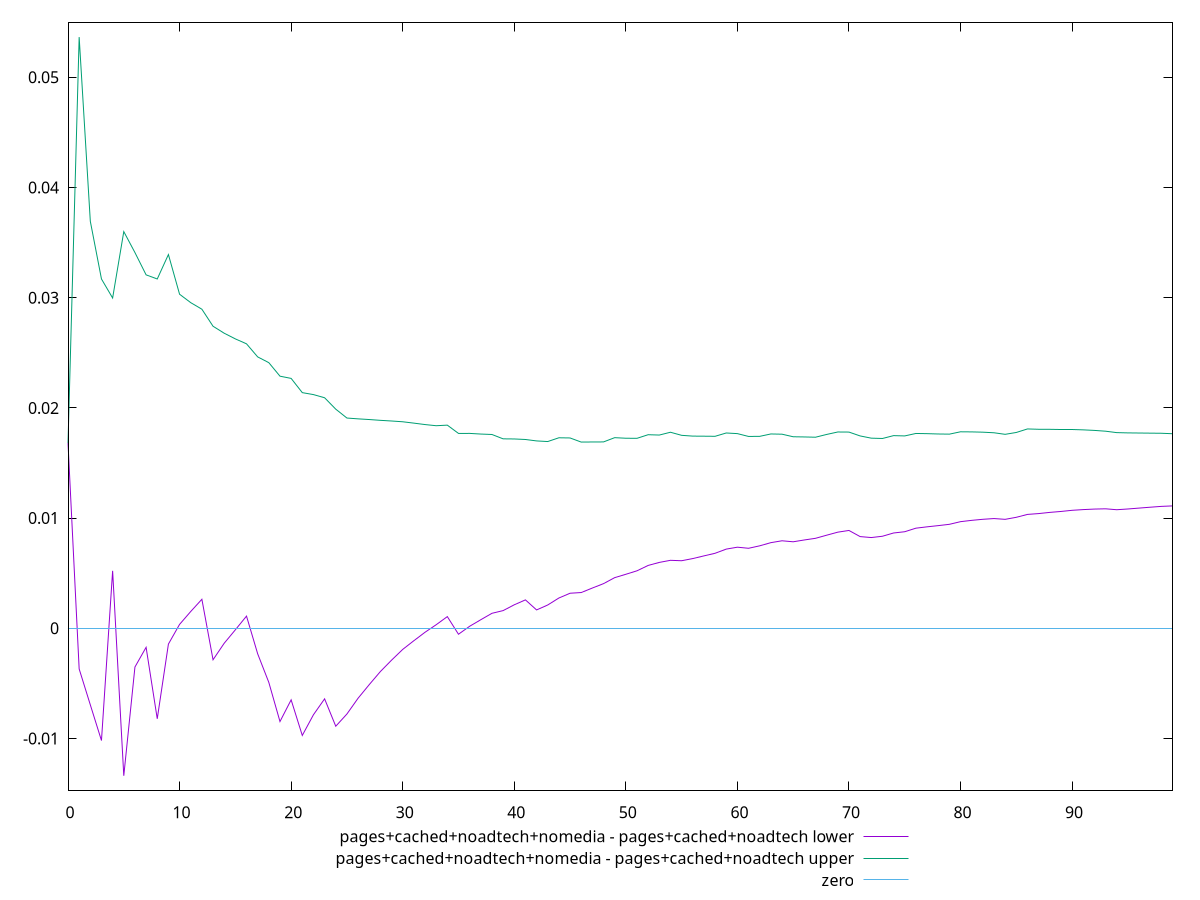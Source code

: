 reset

$pagesCachedNoadtechNomediaPagesCachedNoadtechLower <<EOF
0 0.016811407552024926
1 -0.0036861385878028154
2 -0.006943689699485368
3 -0.010181210637183087
4 0.005214469545176225
5 -0.013379718451748238
6 -0.003509411769481271
7 -0.001723987048151146
8 -0.008207819901648691
9 -0.0014305484312879535
10 0.00035619601375569757
11 0.0015246379693182564
12 0.0026349365198307505
13 -0.0028541988184750556
14 -0.0013556261833396945
15 -0.00013568340247450093
16 0.0011082223903716524
17 -0.002309928234126577
18 -0.004908336055035626
19 -0.00845875698402743
20 -0.006489870838051658
21 -0.009719972339494076
22 -0.007842024444941002
23 -0.0063990368438641
24 -0.008884429785366788
25 -0.007774774717075656
26 -0.006343367197845715
27 -0.005110074831924712
28 -0.003922169759575163
29 -0.002890371448150887
30 -0.001914814104368454
31 -0.0011248340168963176
32 -0.0003592162625743866
33 0.00032494566110521754
34 0.0010623578448317964
35 -0.0005381092042103207
36 0.00018489083665519136
37 0.0007796721290784774
38 0.0013621707338153655
39 0.0016073203027561524
40 0.002135093733022576
41 0.002579845109847126
42 0.0016687875779280862
43 0.002117519793467918
44 0.0027504005132589267
45 0.0031830297787365704
46 0.003245924559434582
47 0.0036557763835190406
48 0.004054083404809834
49 0.004597649756252222
50 0.004902640999144879
51 0.0052182567347152115
52 0.005705171146313734
53 0.005979802317180621
54 0.0061701025773870976
55 0.006131840168401298
56 0.0063288920608342404
57 0.006571533132532116
58 0.006808504741544316
59 0.007187644913225513
60 0.007360585373699264
61 0.0072618280507271435
62 0.007484901561775297
63 0.007772150035825982
64 0.007942507853052798
65 0.007851301477851388
66 0.008016270135123928
67 0.008166361422260616
68 0.008448700405577072
69 0.00872438053207663
70 0.00887967713827841
71 0.00832301745938226
72 0.008235680914073664
73 0.008354112468548891
74 0.008649052074431732
75 0.008764010486725541
76 0.009086113375884781
77 0.009208261258867092
78 0.009317732357232288
79 0.009435880178842344
80 0.009676808124308357
81 0.009796220852495052
82 0.009891691875435767
83 0.009959033701741546
84 0.009888063036017653
85 0.010073226509638447
86 0.010335179409269637
87 0.010410544768912941
88 0.010518437794652434
89 0.010602929724525513
90 0.010706891958210911
91 0.010771867532545713
92 0.010819080248454118
93 0.01084386642043575
94 0.010760430977981714
95 0.01082781283992764
96 0.010908624901530996
97 0.010987976654371767
98 0.011063628567932013
99 0.011106808065702417
EOF

$pagesCachedNoadtechNomediaPagesCachedNoadtechUpper <<EOF
0 0.016811407552024926
1 0.053646137974082186
2 0.03692900576817252
3 0.031694238174429464
4 0.02997051220561965
5 0.03599567822873484
6 0.03409239209268289
7 0.03207137221072866
8 0.03169630996638988
9 0.033914925029853576
10 0.03031217334191116
11 0.029548710779045393
12 0.028953390089723932
13 0.02740779705884812
14 0.026775030749068028
15 0.0262603377232652
16 0.025813157348502445
17 0.024627497001427974
18 0.02410197194865607
19 0.02287726969084603
20 0.022675881584855805
21 0.021384262764020844
22 0.02120696974828698
23 0.020919151666685218
24 0.019883780892712633
25 0.01907933637116132
26 0.019005699962534803
27 0.018943429295418143
28 0.018870734610049962
29 0.018811024421667634
30 0.01874059243386473
31 0.01861762579571511
32 0.018487729504746184
33 0.018382385802881512
34 0.01843509263942287
35 0.01768447941269496
36 0.01768563525311905
37 0.017626242153213845
38 0.017586432993142137
39 0.017192446653552542
40 0.01718113823132837
41 0.017133249472053722
42 0.017003788499941566
43 0.016946561064889173
44 0.017288579891885696
45 0.01727221662592999
46 0.01689888400585275
47 0.016907568856543605
48 0.016912498043522354
49 0.017298526548617063
50 0.01724673032836939
51 0.01723841810081672
52 0.017566451031759592
53 0.017535537597896084
54 0.017790119733460393
55 0.01751036699972596
56 0.01743953681199258
57 0.01743229250800249
58 0.01742229483440844
59 0.01772286509838675
60 0.017665772150070876
61 0.017409017696493306
62 0.01741879358451269
63 0.0176346802445605
64 0.017613155109186082
65 0.017381377677561996
66 0.017363535473437306
67 0.017339021550075117
68 0.017590470790320976
69 0.017813976719697706
70 0.01780540237026585
71 0.0174565385660088
72 0.017253553223103853
73 0.01722384607631655
74 0.017483660510675233
75 0.01745700228421126
76 0.017680041497464986
77 0.01766240322692947
78 0.017632514496480324
79 0.01761780448011207
80 0.01783156267645649
81 0.017822059866972762
82 0.017796067093088945
83 0.01774261716649396
84 0.017601364873726526
85 0.017770412323898574
86 0.018090141977633818
87 0.01805905525131908
88 0.01805562241881943
89 0.01803851706635603
90 0.018038799512558643
91 0.01800668000431322
92 0.017957311297480356
93 0.017885229108818762
94 0.01775649725906128
95 0.017731530759918047
96 0.017719920204591785
97 0.017708330697732276
98 0.017698149233774177
99 0.01765633052035542
EOF

set key outside below
set xrange [0:99]
set yrange [-0.014720235580264847:0.05498665510259879]
set trange [-0.014720235580264847:0.05498665510259879]
set terminal svg size 640, 520 enhanced background rgb 'white'
set output "report_0_00242021-02-20T12:25:28.543Z/meta/scoreEstimate/diff/3_sub_2.svg"

plot $pagesCachedNoadtechNomediaPagesCachedNoadtechLower title "pages+cached+noadtech+nomedia - pages+cached+noadtech lower" with line, \
     $pagesCachedNoadtechNomediaPagesCachedNoadtechUpper title "pages+cached+noadtech+nomedia - pages+cached+noadtech upper" with line, \
     0 title "zero"

reset
